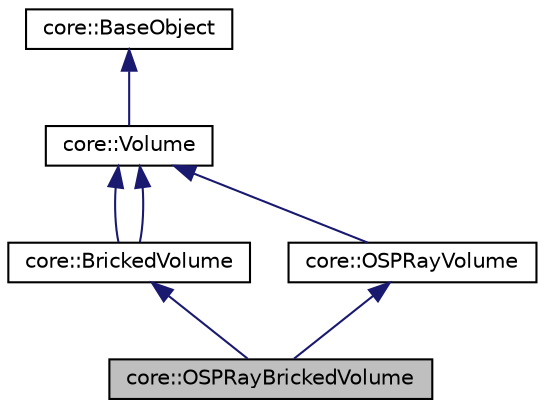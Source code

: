 digraph "core::OSPRayBrickedVolume"
{
 // LATEX_PDF_SIZE
  edge [fontname="Helvetica",fontsize="10",labelfontname="Helvetica",labelfontsize="10"];
  node [fontname="Helvetica",fontsize="10",shape=record];
  Node1 [label="core::OSPRayBrickedVolume",height=0.2,width=0.4,color="black", fillcolor="grey75", style="filled", fontcolor="black",tooltip=" "];
  Node2 -> Node1 [dir="back",color="midnightblue",fontsize="10",style="solid",fontname="Helvetica"];
  Node2 [label="core::BrickedVolume",height=0.2,width=0.4,color="black", fillcolor="white", style="filled",URL="$db/de9/classcore_1_1BrickedVolume.html",tooltip="A volume type where the voxels are copied for each added brick."];
  Node3 -> Node2 [dir="back",color="midnightblue",fontsize="10",style="solid",fontname="Helvetica"];
  Node3 [label="core::Volume",height=0.2,width=0.4,color="black", fillcolor="white", style="filled",URL="$d9/d2b/classcore_1_1Volume.html",tooltip="A base class for volumes."];
  Node4 -> Node3 [dir="back",color="midnightblue",fontsize="10",style="solid",fontname="Helvetica"];
  Node4 [label="core::BaseObject",height=0.2,width=0.4,color="black", fillcolor="white", style="filled",URL="$d1/dc6/classcore_1_1BaseObject.html",tooltip=" "];
  Node3 -> Node2 [dir="back",color="midnightblue",fontsize="10",style="solid",fontname="Helvetica"];
  Node5 -> Node1 [dir="back",color="midnightblue",fontsize="10",style="solid",fontname="Helvetica"];
  Node5 [label="core::OSPRayVolume",height=0.2,width=0.4,color="black", fillcolor="white", style="filled",URL="$df/d82/classcore_1_1OSPRayVolume.html",tooltip=" "];
  Node3 -> Node5 [dir="back",color="midnightblue",fontsize="10",style="solid",fontname="Helvetica"];
}
